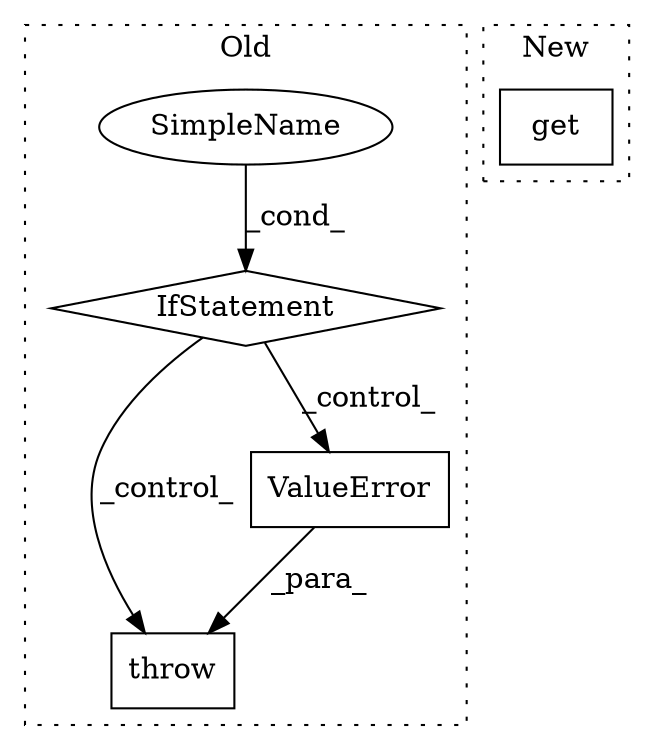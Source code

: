 digraph G {
subgraph cluster0 {
1 [label="throw" a="53" s="11837" l="6" shape="box"];
3 [label="IfStatement" a="25" s="11774,11825" l="10,2" shape="diamond"];
4 [label="ValueError" a="32" s="11843,11891" l="11,1" shape="box"];
5 [label="SimpleName" a="42" s="" l="" shape="ellipse"];
label = "Old";
style="dotted";
}
subgraph cluster1 {
2 [label="get" a="32" s="11677,11710" l="4,1" shape="box"];
label = "New";
style="dotted";
}
3 -> 1 [label="_control_"];
3 -> 4 [label="_control_"];
4 -> 1 [label="_para_"];
5 -> 3 [label="_cond_"];
}
